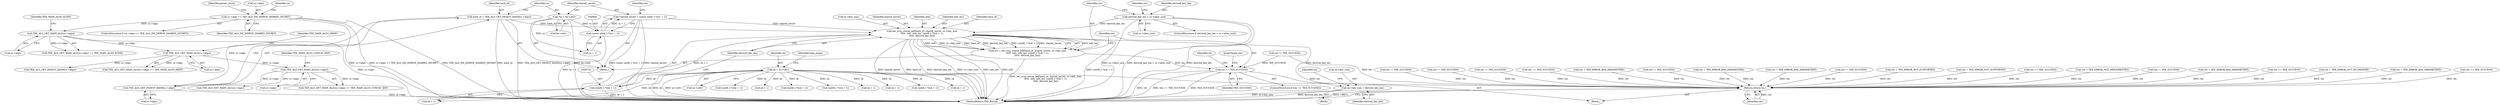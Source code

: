 digraph "0_optee_os_a637243270fc1faae16de059091795c32d86e65e@pointer" {
"1000714" [label="(Call,tee_cryp_concat_kdf(hash_id, shared_secret, ss->key_size,\n\t\t\t\t\t  info, info_len, (uint8_t *)(sk + 1),\n\t\t\t\t\t  derived_key_len))"];
"1000665" [label="(Call,hash_id = TEE_ALG_GET_DIGEST_HASH(cs->algo))"];
"1000667" [label="(Call,TEE_ALG_GET_DIGEST_HASH(cs->algo))"];
"1000655" [label="(Call,TEE_ALG_GET_MAIN_ALG(cs->algo))"];
"1000550" [label="(Call,TEE_ALG_GET_MAIN_ALG(cs->algo))"];
"1000364" [label="(Call,TEE_ALG_GET_MAIN_ALG(cs->algo))"];
"1000243" [label="(Call,cs->algo == TEE_ALG_DH_DERIVE_SHARED_SECRET)"];
"1000678" [label="(Call,*shared_secret = (const uint8_t *)(ss + 1))"];
"1000680" [label="(Call,(const uint8_t *)(ss + 1))"];
"1000672" [label="(Call,*ss = ko->attr)"];
"1000722" [label="(Call,(uint8_t *)(sk + 1))"];
"1000221" [label="(Call,sk = so->attr)"];
"1000702" [label="(Call,derived_key_len > ss->alloc_size)"];
"1000712" [label="(Call,res = tee_cryp_concat_kdf(hash_id, shared_secret, ss->key_size,\n\t\t\t\t\t  info, info_len, (uint8_t *)(sk + 1),\n\t\t\t\t\t  derived_key_len))"];
"1000729" [label="(Call,res == TEE_SUCCESS)"];
"1000857" [label="(Return,return res;)"];
"1000733" [label="(Call,sk->key_size = derived_key_len)"];
"1000363" [label="(Call,TEE_ALG_GET_MAIN_ALG(cs->algo) == TEE_MAIN_ALGO_ECDH)"];
"1000741" [label="(Identifier,so)"];
"1000632" [label="(Call,res == TEE_SUCCESS)"];
"1000354" [label="(Call,res = TEE_ERROR_OUT_OF_MEMORY)"];
"1000502" [label="(Call,(uint8_t *)(sk + 1))"];
"1000222" [label="(Identifier,sk)"];
"1000682" [label="(Call,ss + 1)"];
"1000703" [label="(Identifier,derived_key_len)"];
"1000717" [label="(Call,ss->key_size)"];
"1000728" [label="(ControlStructure,if (res == TEE_SUCCESS))"];
"1000395" [label="(Call,res = TEE_ERROR_BAD_PARAMETERS)"];
"1000716" [label="(Identifier,shared_secret)"];
"1000712" [label="(Call,res = tee_cryp_concat_kdf(hash_id, shared_secret, ss->key_size,\n\t\t\t\t\t  info, info_len, (uint8_t *)(sk + 1),\n\t\t\t\t\t  derived_key_len))"];
"1000830" [label="(Call,res == TEE_SUCCESS)"];
"1000686" [label="(Identifier,res)"];
"1000665" [label="(Call,hash_id = TEE_ALG_GET_DIGEST_HASH(cs->algo))"];
"1000704" [label="(Call,ss->alloc_size)"];
"1000441" [label="(Call,res != TEE_SUCCESS)"];
"1000857" [label="(Return,return res;)"];
"1000797" [label="(Call,res != TEE_SUCCESS)"];
"1000598" [label="(Call,res != TEE_SUCCESS)"];
"1000554" [label="(Identifier,TEE_MAIN_ALGO_HKDF)"];
"1000858" [label="(Identifier,res)"];
"1000735" [label="(Identifier,sk)"];
"1000324" [label="(Call,res == TEE_SUCCESS)"];
"1000713" [label="(Identifier,res)"];
"1000667" [label="(Call,TEE_ALG_GET_DIGEST_HASH(cs->algo))"];
"1000265" [label="(Call,res = TEE_ERROR_BAD_PARAMETERS)"];
"1000255" [label="(Identifier,param_count)"];
"1000551" [label="(Call,cs->algo)"];
"1000204" [label="(Call,res != TEE_SUCCESS)"];
"1000336" [label="(Call,(uint8_t *)(sk + 1))"];
"1000550" [label="(Call,TEE_ALG_GET_MAIN_ALG(cs->algo))"];
"1000727" [label="(Identifier,derived_key_len)"];
"1000678" [label="(Call,*shared_secret = (const uint8_t *)(ss + 1))"];
"1000722" [label="(Call,(uint8_t *)(sk + 1))"];
"1000659" [label="(Identifier,TEE_MAIN_ALGO_CONCAT_KDF)"];
"1000808" [label="(Call,res = TEE_ERROR_BAD_PARAMETERS)"];
"1000609" [label="(Call,res = TEE_ERROR_BAD_PARAMETERS)"];
"1000752" [label="(Call,TEE_ALG_GET_MAIN_ALG(cs->algo))"];
"1000655" [label="(Call,TEE_ALG_GET_MAIN_ALG(cs->algo))"];
"1000825" [label="(Call,sk + 1)"];
"1000368" [label="(Identifier,TEE_MAIN_ALGO_ECDH)"];
"1000627" [label="(Call,sk + 1)"];
"1000734" [label="(Call,sk->key_size)"];
"1000654" [label="(Call,TEE_ALG_GET_MAIN_ALG(cs->algo) == TEE_MAIN_ALGO_CONCAT_KDF)"];
"1000859" [label="(MethodReturn,TEE_Result)"];
"1000674" [label="(Call,ko->attr)"];
"1000625" [label="(Call,(uint8_t *)(sk + 1))"];
"1000733" [label="(Call,sk->key_size = derived_key_len)"];
"1000673" [label="(Identifier,ss)"];
"1000244" [label="(Call,cs->algo)"];
"1000190" [label="(Call,res != TEE_SUCCESS)"];
"1000668" [label="(Call,cs->algo)"];
"1000680" [label="(Call,(const uint8_t *)(ss + 1))"];
"1000737" [label="(Identifier,derived_key_len)"];
"1000702" [label="(Call,derived_key_len > ss->alloc_size)"];
"1000504" [label="(Call,sk + 1)"];
"1000714" [label="(Call,tee_cryp_concat_kdf(hash_id, shared_secret, ss->key_size,\n\t\t\t\t\t  info, info_len, (uint8_t *)(sk + 1),\n\t\t\t\t\t  derived_key_len))"];
"1000709" [label="(Identifier,res)"];
"1000221" [label="(Call,sk = so->attr)"];
"1000720" [label="(Identifier,info)"];
"1000701" [label="(ControlStructure,if (derived_key_len > ss->alloc_size))"];
"1000724" [label="(Call,sk + 1)"];
"1000238" [label="(Call,res = TEE_ERROR_NOT_SUPPORTED)"];
"1000697" [label="(Call,res != TEE_SUCCESS)"];
"1000113" [label="(Block,)"];
"1000242" [label="(ControlStructure,if (cs->algo == TEE_ALG_DH_DERIVE_SHARED_SECRET))"];
"1000854" [label="(JumpTarget,out:)"];
"1000656" [label="(Call,cs->algo)"];
"1000223" [label="(Call,so->attr)"];
"1000732" [label="(Block,)"];
"1000227" [label="(Identifier,type_props)"];
"1000672" [label="(Call,*ss = ko->attr)"];
"1000549" [label="(Call,TEE_ALG_GET_MAIN_ALG(cs->algo) == TEE_MAIN_ALGO_HKDF)"];
"1000666" [label="(Identifier,hash_id)"];
"1000364" [label="(Call,TEE_ALG_GET_MAIN_ALG(cs->algo))"];
"1000851" [label="(Call,res = TEE_ERROR_NOT_SUPPORTED)"];
"1000524" [label="(Call,res == TEE_SUCCESS)"];
"1000660" [label="(Block,)"];
"1000243" [label="(Call,cs->algo == TEE_ALG_DH_DERIVE_SHARED_SECRET)"];
"1000366" [label="(Identifier,cs)"];
"1000564" [label="(Call,TEE_ALG_GET_DIGEST_HASH(cs->algo))"];
"1000365" [label="(Call,cs->algo)"];
"1000247" [label="(Identifier,TEE_ALG_DH_DERIVE_SHARED_SECRET)"];
"1000679" [label="(Identifier,shared_secret)"];
"1000823" [label="(Call,(uint8_t *)(sk + 1))"];
"1000729" [label="(Call,res == TEE_SUCCESS)"];
"1000731" [label="(Identifier,TEE_SUCCESS)"];
"1000730" [label="(Identifier,res)"];
"1000338" [label="(Call,sk + 1)"];
"1000721" [label="(Identifier,info_len)"];
"1000430" [label="(Call,res = TEE_ERROR_NOT_IMPLEMENTED)"];
"1000715" [label="(Identifier,hash_id)"];
"1000217" [label="(Call,res != TEE_SUCCESS)"];
"1000708" [label="(Call,res = TEE_ERROR_BAD_PARAMETERS)"];
"1000714" -> "1000712"  [label="AST: "];
"1000714" -> "1000727"  [label="CFG: "];
"1000715" -> "1000714"  [label="AST: "];
"1000716" -> "1000714"  [label="AST: "];
"1000717" -> "1000714"  [label="AST: "];
"1000720" -> "1000714"  [label="AST: "];
"1000721" -> "1000714"  [label="AST: "];
"1000722" -> "1000714"  [label="AST: "];
"1000727" -> "1000714"  [label="AST: "];
"1000712" -> "1000714"  [label="CFG: "];
"1000714" -> "1000859"  [label="DDG: shared_secret"];
"1000714" -> "1000859"  [label="DDG: hash_id"];
"1000714" -> "1000859"  [label="DDG: derived_key_len"];
"1000714" -> "1000859"  [label="DDG: ss->key_size"];
"1000714" -> "1000859"  [label="DDG: info_len"];
"1000714" -> "1000859"  [label="DDG: info"];
"1000714" -> "1000859"  [label="DDG: (uint8_t *)(sk + 1)"];
"1000714" -> "1000712"  [label="DDG: info_len"];
"1000714" -> "1000712"  [label="DDG: info"];
"1000714" -> "1000712"  [label="DDG: ss->key_size"];
"1000714" -> "1000712"  [label="DDG: hash_id"];
"1000714" -> "1000712"  [label="DDG: derived_key_len"];
"1000714" -> "1000712"  [label="DDG: (uint8_t *)(sk + 1)"];
"1000714" -> "1000712"  [label="DDG: shared_secret"];
"1000665" -> "1000714"  [label="DDG: hash_id"];
"1000678" -> "1000714"  [label="DDG: shared_secret"];
"1000722" -> "1000714"  [label="DDG: sk + 1"];
"1000702" -> "1000714"  [label="DDG: derived_key_len"];
"1000714" -> "1000733"  [label="DDG: derived_key_len"];
"1000665" -> "1000660"  [label="AST: "];
"1000665" -> "1000667"  [label="CFG: "];
"1000666" -> "1000665"  [label="AST: "];
"1000667" -> "1000665"  [label="AST: "];
"1000673" -> "1000665"  [label="CFG: "];
"1000665" -> "1000859"  [label="DDG: hash_id"];
"1000665" -> "1000859"  [label="DDG: TEE_ALG_GET_DIGEST_HASH(cs->algo)"];
"1000667" -> "1000665"  [label="DDG: cs->algo"];
"1000667" -> "1000668"  [label="CFG: "];
"1000668" -> "1000667"  [label="AST: "];
"1000667" -> "1000859"  [label="DDG: cs->algo"];
"1000655" -> "1000667"  [label="DDG: cs->algo"];
"1000655" -> "1000654"  [label="AST: "];
"1000655" -> "1000656"  [label="CFG: "];
"1000656" -> "1000655"  [label="AST: "];
"1000659" -> "1000655"  [label="CFG: "];
"1000655" -> "1000654"  [label="DDG: cs->algo"];
"1000550" -> "1000655"  [label="DDG: cs->algo"];
"1000655" -> "1000752"  [label="DDG: cs->algo"];
"1000550" -> "1000549"  [label="AST: "];
"1000550" -> "1000551"  [label="CFG: "];
"1000551" -> "1000550"  [label="AST: "];
"1000554" -> "1000550"  [label="CFG: "];
"1000550" -> "1000549"  [label="DDG: cs->algo"];
"1000364" -> "1000550"  [label="DDG: cs->algo"];
"1000550" -> "1000564"  [label="DDG: cs->algo"];
"1000364" -> "1000363"  [label="AST: "];
"1000364" -> "1000365"  [label="CFG: "];
"1000365" -> "1000364"  [label="AST: "];
"1000368" -> "1000364"  [label="CFG: "];
"1000364" -> "1000859"  [label="DDG: cs->algo"];
"1000364" -> "1000363"  [label="DDG: cs->algo"];
"1000243" -> "1000364"  [label="DDG: cs->algo"];
"1000243" -> "1000242"  [label="AST: "];
"1000243" -> "1000247"  [label="CFG: "];
"1000244" -> "1000243"  [label="AST: "];
"1000247" -> "1000243"  [label="AST: "];
"1000255" -> "1000243"  [label="CFG: "];
"1000366" -> "1000243"  [label="CFG: "];
"1000243" -> "1000859"  [label="DDG: cs->algo"];
"1000243" -> "1000859"  [label="DDG: cs->algo == TEE_ALG_DH_DERIVE_SHARED_SECRET"];
"1000243" -> "1000859"  [label="DDG: TEE_ALG_DH_DERIVE_SHARED_SECRET"];
"1000678" -> "1000660"  [label="AST: "];
"1000678" -> "1000680"  [label="CFG: "];
"1000679" -> "1000678"  [label="AST: "];
"1000680" -> "1000678"  [label="AST: "];
"1000686" -> "1000678"  [label="CFG: "];
"1000678" -> "1000859"  [label="DDG: (const uint8_t *)(ss + 1)"];
"1000678" -> "1000859"  [label="DDG: shared_secret"];
"1000680" -> "1000678"  [label="DDG: ss + 1"];
"1000680" -> "1000682"  [label="CFG: "];
"1000681" -> "1000680"  [label="AST: "];
"1000682" -> "1000680"  [label="AST: "];
"1000680" -> "1000859"  [label="DDG: ss + 1"];
"1000672" -> "1000680"  [label="DDG: ss"];
"1000672" -> "1000660"  [label="AST: "];
"1000672" -> "1000674"  [label="CFG: "];
"1000673" -> "1000672"  [label="AST: "];
"1000674" -> "1000672"  [label="AST: "];
"1000679" -> "1000672"  [label="CFG: "];
"1000672" -> "1000859"  [label="DDG: ko->attr"];
"1000672" -> "1000682"  [label="DDG: ss"];
"1000722" -> "1000724"  [label="CFG: "];
"1000723" -> "1000722"  [label="AST: "];
"1000724" -> "1000722"  [label="AST: "];
"1000727" -> "1000722"  [label="CFG: "];
"1000722" -> "1000859"  [label="DDG: sk + 1"];
"1000221" -> "1000722"  [label="DDG: sk"];
"1000221" -> "1000113"  [label="AST: "];
"1000221" -> "1000223"  [label="CFG: "];
"1000222" -> "1000221"  [label="AST: "];
"1000223" -> "1000221"  [label="AST: "];
"1000227" -> "1000221"  [label="CFG: "];
"1000221" -> "1000859"  [label="DDG: so->attr"];
"1000221" -> "1000859"  [label="DDG: sk"];
"1000221" -> "1000336"  [label="DDG: sk"];
"1000221" -> "1000338"  [label="DDG: sk"];
"1000221" -> "1000502"  [label="DDG: sk"];
"1000221" -> "1000504"  [label="DDG: sk"];
"1000221" -> "1000625"  [label="DDG: sk"];
"1000221" -> "1000627"  [label="DDG: sk"];
"1000221" -> "1000724"  [label="DDG: sk"];
"1000221" -> "1000823"  [label="DDG: sk"];
"1000221" -> "1000825"  [label="DDG: sk"];
"1000702" -> "1000701"  [label="AST: "];
"1000702" -> "1000704"  [label="CFG: "];
"1000703" -> "1000702"  [label="AST: "];
"1000704" -> "1000702"  [label="AST: "];
"1000709" -> "1000702"  [label="CFG: "];
"1000713" -> "1000702"  [label="CFG: "];
"1000702" -> "1000859"  [label="DDG: derived_key_len > ss->alloc_size"];
"1000702" -> "1000859"  [label="DDG: derived_key_len"];
"1000702" -> "1000859"  [label="DDG: ss->alloc_size"];
"1000712" -> "1000660"  [label="AST: "];
"1000713" -> "1000712"  [label="AST: "];
"1000730" -> "1000712"  [label="CFG: "];
"1000712" -> "1000859"  [label="DDG: tee_cryp_concat_kdf(hash_id, shared_secret, ss->key_size,\n\t\t\t\t\t  info, info_len, (uint8_t *)(sk + 1),\n\t\t\t\t\t  derived_key_len)"];
"1000712" -> "1000729"  [label="DDG: res"];
"1000729" -> "1000728"  [label="AST: "];
"1000729" -> "1000731"  [label="CFG: "];
"1000730" -> "1000729"  [label="AST: "];
"1000731" -> "1000729"  [label="AST: "];
"1000735" -> "1000729"  [label="CFG: "];
"1000854" -> "1000729"  [label="CFG: "];
"1000729" -> "1000859"  [label="DDG: res"];
"1000729" -> "1000859"  [label="DDG: res == TEE_SUCCESS"];
"1000729" -> "1000859"  [label="DDG: TEE_SUCCESS"];
"1000697" -> "1000729"  [label="DDG: TEE_SUCCESS"];
"1000729" -> "1000857"  [label="DDG: res"];
"1000857" -> "1000113"  [label="AST: "];
"1000857" -> "1000858"  [label="CFG: "];
"1000858" -> "1000857"  [label="AST: "];
"1000859" -> "1000857"  [label="CFG: "];
"1000857" -> "1000859"  [label="DDG: <RET>"];
"1000858" -> "1000857"  [label="DDG: res"];
"1000395" -> "1000857"  [label="DDG: res"];
"1000708" -> "1000857"  [label="DDG: res"];
"1000598" -> "1000857"  [label="DDG: res"];
"1000238" -> "1000857"  [label="DDG: res"];
"1000609" -> "1000857"  [label="DDG: res"];
"1000265" -> "1000857"  [label="DDG: res"];
"1000430" -> "1000857"  [label="DDG: res"];
"1000354" -> "1000857"  [label="DDG: res"];
"1000830" -> "1000857"  [label="DDG: res"];
"1000441" -> "1000857"  [label="DDG: res"];
"1000524" -> "1000857"  [label="DDG: res"];
"1000632" -> "1000857"  [label="DDG: res"];
"1000851" -> "1000857"  [label="DDG: res"];
"1000190" -> "1000857"  [label="DDG: res"];
"1000217" -> "1000857"  [label="DDG: res"];
"1000808" -> "1000857"  [label="DDG: res"];
"1000797" -> "1000857"  [label="DDG: res"];
"1000324" -> "1000857"  [label="DDG: res"];
"1000204" -> "1000857"  [label="DDG: res"];
"1000697" -> "1000857"  [label="DDG: res"];
"1000733" -> "1000732"  [label="AST: "];
"1000733" -> "1000737"  [label="CFG: "];
"1000734" -> "1000733"  [label="AST: "];
"1000737" -> "1000733"  [label="AST: "];
"1000741" -> "1000733"  [label="CFG: "];
"1000733" -> "1000859"  [label="DDG: sk->key_size"];
"1000733" -> "1000859"  [label="DDG: derived_key_len"];
}
